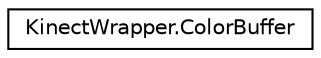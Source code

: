 digraph "Graphical Class Hierarchy"
{
  edge [fontname="Helvetica",fontsize="10",labelfontname="Helvetica",labelfontsize="10"];
  node [fontname="Helvetica",fontsize="10",shape=record];
  rankdir="LR";
  Node0 [label="KinectWrapper.ColorBuffer",height=0.2,width=0.4,color="black", fillcolor="white", style="filled",URL="$struct_kinect_wrapper_1_1_color_buffer.html"];
}
